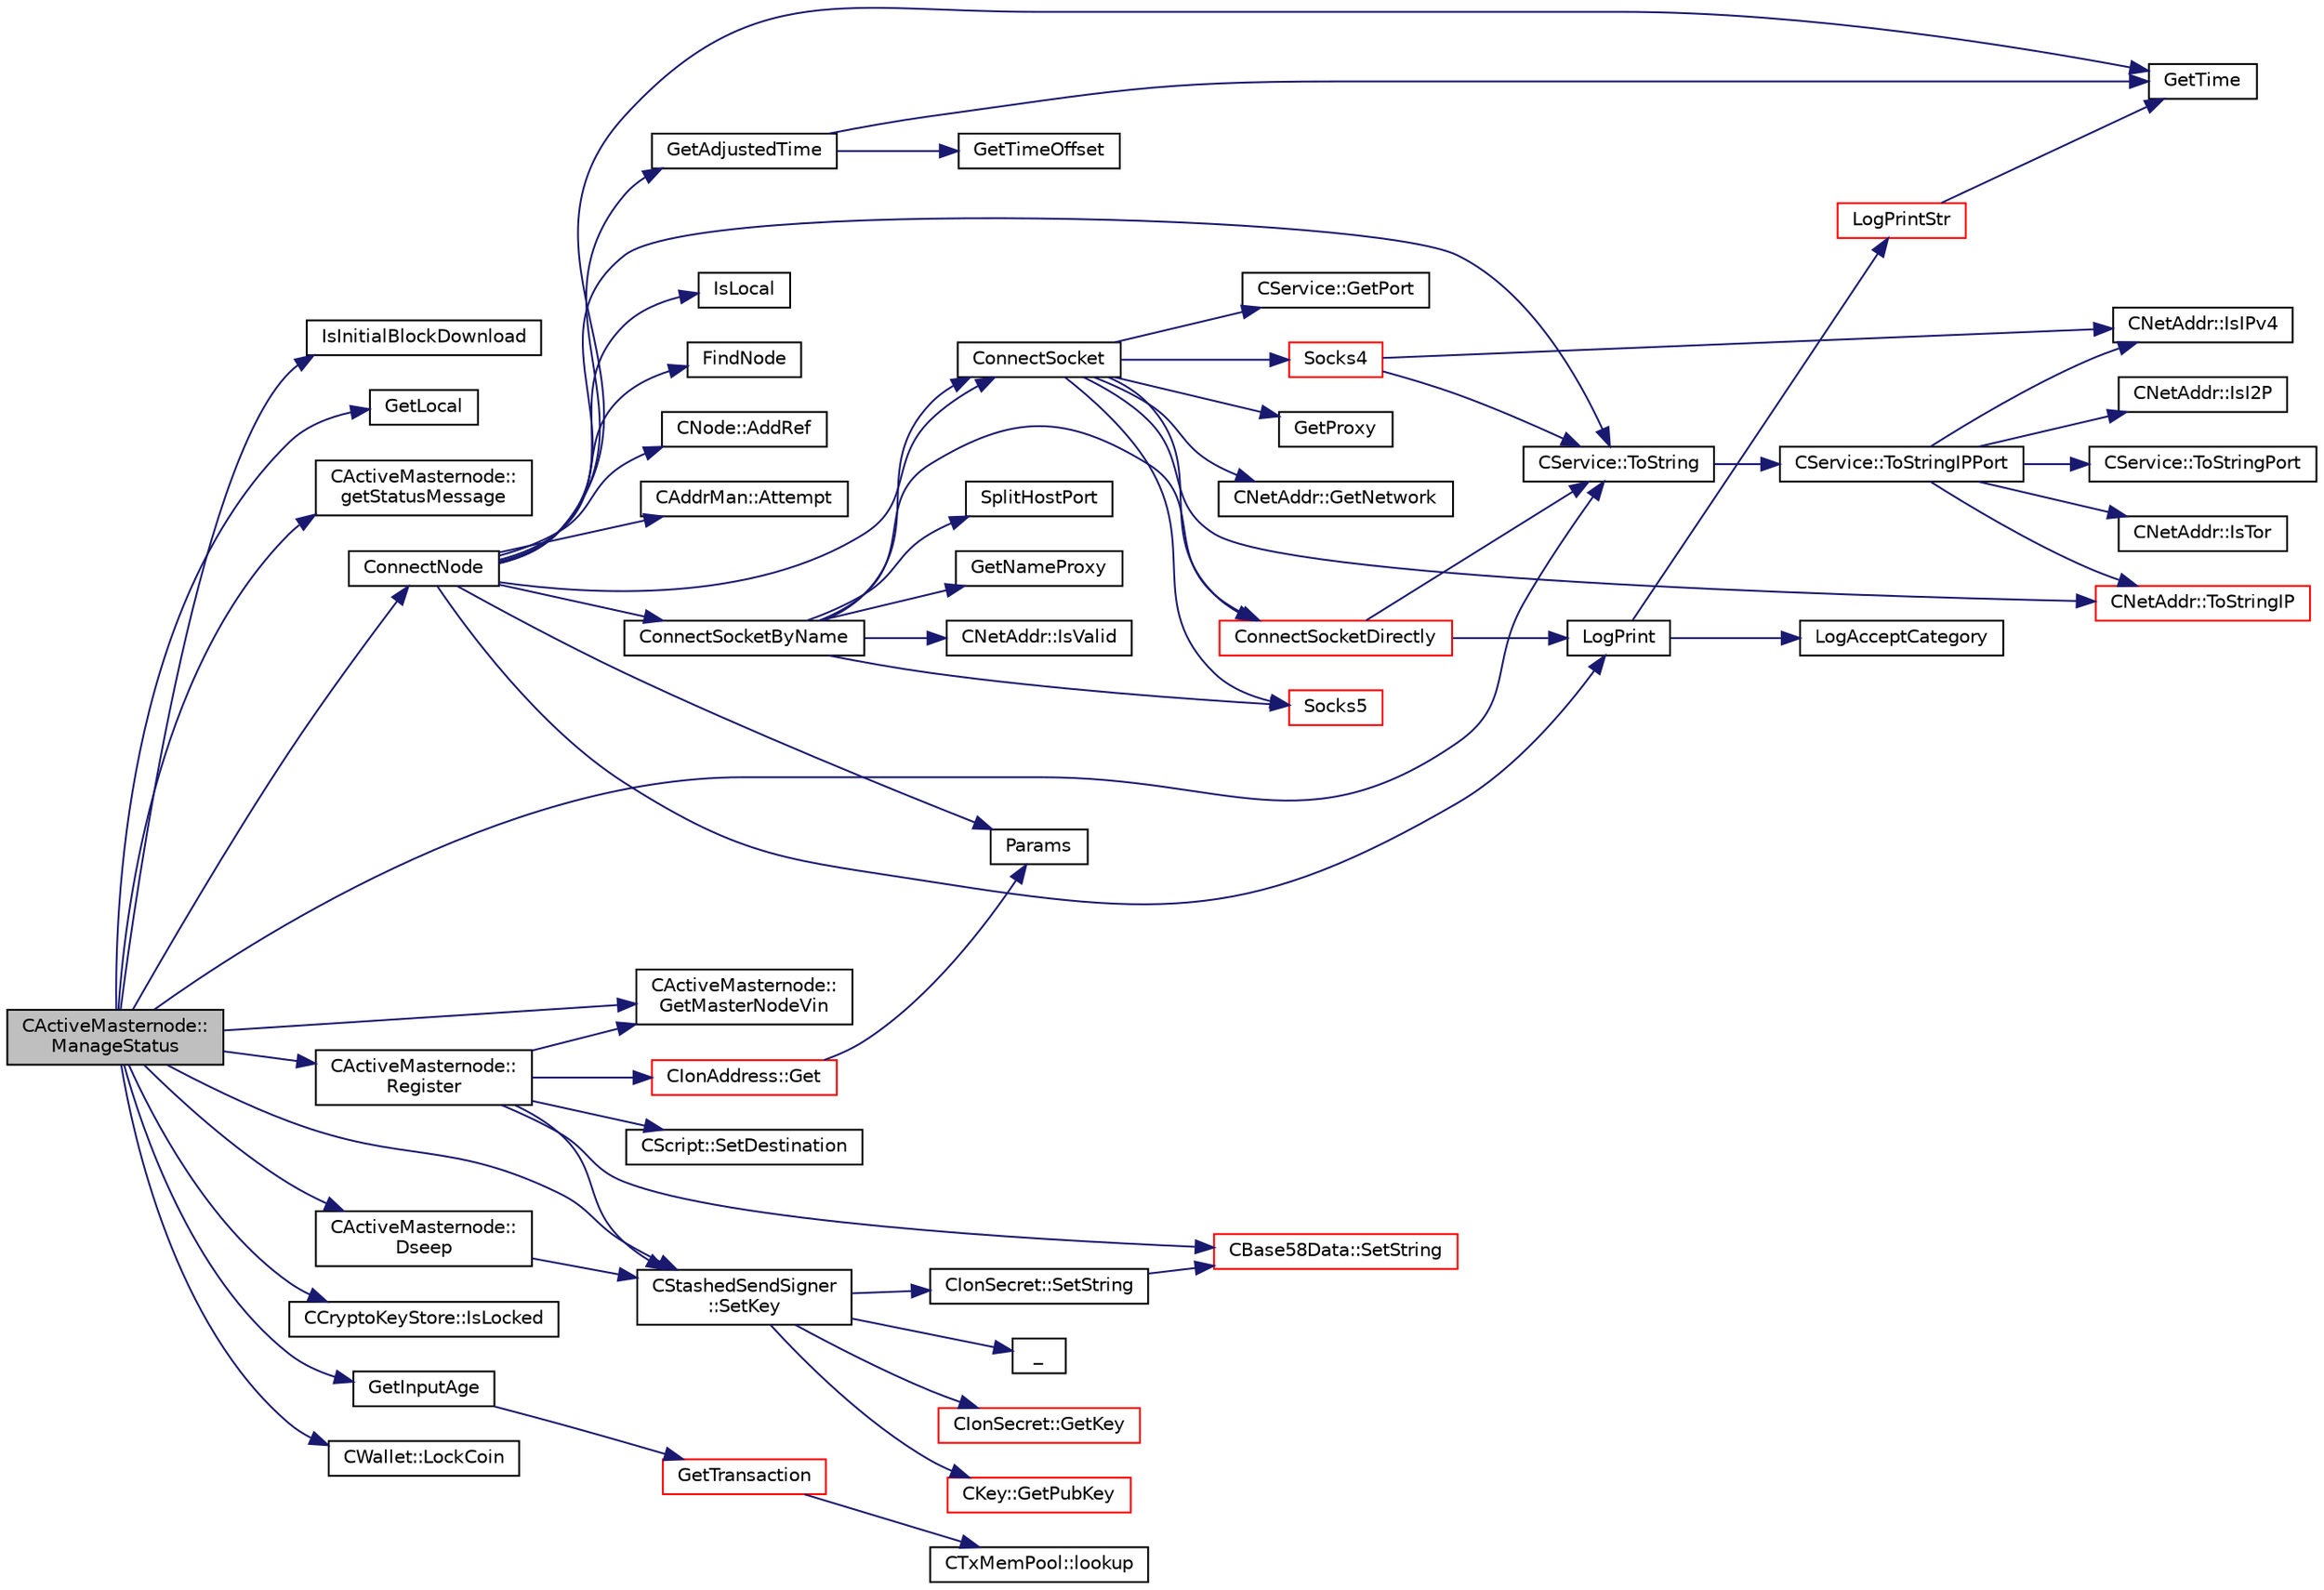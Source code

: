 digraph "CActiveMasternode::ManageStatus"
{
  edge [fontname="Helvetica",fontsize="10",labelfontname="Helvetica",labelfontsize="10"];
  node [fontname="Helvetica",fontsize="10",shape=record];
  rankdir="LR";
  Node581 [label="CActiveMasternode::\lManageStatus",height=0.2,width=0.4,color="black", fillcolor="grey75", style="filled", fontcolor="black"];
  Node581 -> Node582 [color="midnightblue",fontsize="10",style="solid",fontname="Helvetica"];
  Node582 [label="IsInitialBlockDownload",height=0.2,width=0.4,color="black", fillcolor="white", style="filled",URL="$df/d0a/main_8cpp.html#a5edcd96316574fd4a7f3ae0922a5cfd6",tooltip="Check whether we are doing an initial block download (synchronizing from disk or network) ..."];
  Node581 -> Node583 [color="midnightblue",fontsize="10",style="solid",fontname="Helvetica"];
  Node583 [label="GetLocal",height=0.2,width=0.4,color="black", fillcolor="white", style="filled",URL="$dd/d84/net_8cpp.html#a51605827c953a7843f9b165eada26857"];
  Node581 -> Node584 [color="midnightblue",fontsize="10",style="solid",fontname="Helvetica"];
  Node584 [label="CActiveMasternode::\lgetStatusMessage",height=0.2,width=0.4,color="black", fillcolor="white", style="filled",URL="$d9/d29/class_c_active_masternode.html#a7d3acded543474384539b18aa9c08099"];
  Node581 -> Node585 [color="midnightblue",fontsize="10",style="solid",fontname="Helvetica"];
  Node585 [label="CService::ToString",height=0.2,width=0.4,color="black", fillcolor="white", style="filled",URL="$d3/dcc/class_c_service.html#a225473158bc07c87a6a862160d73cfea"];
  Node585 -> Node586 [color="midnightblue",fontsize="10",style="solid",fontname="Helvetica"];
  Node586 [label="CService::ToStringIPPort",height=0.2,width=0.4,color="black", fillcolor="white", style="filled",URL="$d3/dcc/class_c_service.html#a224204c838b12eeb49ca7eabe6f75004"];
  Node586 -> Node587 [color="midnightblue",fontsize="10",style="solid",fontname="Helvetica"];
  Node587 [label="CNetAddr::IsIPv4",height=0.2,width=0.4,color="black", fillcolor="white", style="filled",URL="$d3/dc3/class_c_net_addr.html#a7021b79e9a33c342b68db09dbb6c2293"];
  Node586 -> Node588 [color="midnightblue",fontsize="10",style="solid",fontname="Helvetica"];
  Node588 [label="CNetAddr::IsTor",height=0.2,width=0.4,color="black", fillcolor="white", style="filled",URL="$d3/dc3/class_c_net_addr.html#a4db37b4997ff3b8c57959f2aa915a9a3"];
  Node586 -> Node589 [color="midnightblue",fontsize="10",style="solid",fontname="Helvetica"];
  Node589 [label="CNetAddr::IsI2P",height=0.2,width=0.4,color="black", fillcolor="white", style="filled",URL="$d3/dc3/class_c_net_addr.html#afc07b09ccfd8406c5aa30ce009727eab"];
  Node586 -> Node590 [color="midnightblue",fontsize="10",style="solid",fontname="Helvetica"];
  Node590 [label="CNetAddr::ToStringIP",height=0.2,width=0.4,color="red", fillcolor="white", style="filled",URL="$d3/dc3/class_c_net_addr.html#a0c8d9b5ed3824546ff4dccca3b28b073"];
  Node586 -> Node599 [color="midnightblue",fontsize="10",style="solid",fontname="Helvetica"];
  Node599 [label="CService::ToStringPort",height=0.2,width=0.4,color="black", fillcolor="white", style="filled",URL="$d3/dcc/class_c_service.html#a95d6f24b6a613fca24734ba4e38ef3dc"];
  Node581 -> Node600 [color="midnightblue",fontsize="10",style="solid",fontname="Helvetica"];
  Node600 [label="ConnectNode",height=0.2,width=0.4,color="black", fillcolor="white", style="filled",URL="$dd/d84/net_8cpp.html#abd8cb3f96f11637f9e7f67aac9b783e8"];
  Node600 -> Node601 [color="midnightblue",fontsize="10",style="solid",fontname="Helvetica"];
  Node601 [label="IsLocal",height=0.2,width=0.4,color="black", fillcolor="white", style="filled",URL="$dd/d84/net_8cpp.html#a16fa1bd4d34c4c29c90903fc3cdf7517",tooltip="check whether a given address is potentially local "];
  Node600 -> Node602 [color="midnightblue",fontsize="10",style="solid",fontname="Helvetica"];
  Node602 [label="FindNode",height=0.2,width=0.4,color="black", fillcolor="white", style="filled",URL="$dd/d84/net_8cpp.html#a66a7371d8e724cac0b4495169cdf2859"];
  Node600 -> Node603 [color="midnightblue",fontsize="10",style="solid",fontname="Helvetica"];
  Node603 [label="CNode::AddRef",height=0.2,width=0.4,color="black", fillcolor="white", style="filled",URL="$d1/d64/class_c_node.html#afb65ed679f7bda59aab89e0f5afae292"];
  Node600 -> Node604 [color="midnightblue",fontsize="10",style="solid",fontname="Helvetica"];
  Node604 [label="LogPrint",height=0.2,width=0.4,color="black", fillcolor="white", style="filled",URL="$d8/d3c/util_8h.html#aab1f837a2366f424bdc996fdf6352171"];
  Node604 -> Node605 [color="midnightblue",fontsize="10",style="solid",fontname="Helvetica"];
  Node605 [label="LogAcceptCategory",height=0.2,width=0.4,color="black", fillcolor="white", style="filled",URL="$d8/d3c/util_8h.html#a343d2a13efe00125f78d25dafb0a8d98"];
  Node604 -> Node606 [color="midnightblue",fontsize="10",style="solid",fontname="Helvetica"];
  Node606 [label="LogPrintStr",height=0.2,width=0.4,color="red", fillcolor="white", style="filled",URL="$d8/d3c/util_8h.html#afd4c3002b2797c0560adddb6af3ca1da"];
  Node606 -> Node614 [color="midnightblue",fontsize="10",style="solid",fontname="Helvetica"];
  Node614 [label="GetTime",height=0.2,width=0.4,color="black", fillcolor="white", style="filled",URL="$df/d2d/util_8cpp.html#a46fac5fba8ba905b5f9acb364f5d8c6f"];
  Node600 -> Node585 [color="midnightblue",fontsize="10",style="solid",fontname="Helvetica"];
  Node600 -> Node615 [color="midnightblue",fontsize="10",style="solid",fontname="Helvetica"];
  Node615 [label="GetAdjustedTime",height=0.2,width=0.4,color="black", fillcolor="white", style="filled",URL="$df/d2d/util_8cpp.html#a09f81b9c7650f898cf3cf305b87547e6"];
  Node615 -> Node614 [color="midnightblue",fontsize="10",style="solid",fontname="Helvetica"];
  Node615 -> Node616 [color="midnightblue",fontsize="10",style="solid",fontname="Helvetica"];
  Node616 [label="GetTimeOffset",height=0.2,width=0.4,color="black", fillcolor="white", style="filled",URL="$df/d2d/util_8cpp.html#a50ca5344c75631267633f15cfe5e983e"];
  Node600 -> Node617 [color="midnightblue",fontsize="10",style="solid",fontname="Helvetica"];
  Node617 [label="ConnectSocketByName",height=0.2,width=0.4,color="black", fillcolor="white", style="filled",URL="$d0/d0e/netbase_8cpp.html#a8d8d8eefd45d180c361e37dc293b6def"];
  Node617 -> Node618 [color="midnightblue",fontsize="10",style="solid",fontname="Helvetica"];
  Node618 [label="SplitHostPort",height=0.2,width=0.4,color="black", fillcolor="white", style="filled",URL="$d0/d0e/netbase_8cpp.html#a1b1ce2ba1ffe40785e65ec3ad5a20e79"];
  Node617 -> Node619 [color="midnightblue",fontsize="10",style="solid",fontname="Helvetica"];
  Node619 [label="GetNameProxy",height=0.2,width=0.4,color="black", fillcolor="white", style="filled",URL="$d0/d0e/netbase_8cpp.html#abef56adb6a44bccf9107ce37d8721e75"];
  Node617 -> Node620 [color="midnightblue",fontsize="10",style="solid",fontname="Helvetica"];
  Node620 [label="CNetAddr::IsValid",height=0.2,width=0.4,color="black", fillcolor="white", style="filled",URL="$d3/dc3/class_c_net_addr.html#a6fe20b8da9701ca5dc2af078e2e8ac25"];
  Node617 -> Node621 [color="midnightblue",fontsize="10",style="solid",fontname="Helvetica"];
  Node621 [label="ConnectSocket",height=0.2,width=0.4,color="black", fillcolor="white", style="filled",URL="$d0/d0e/netbase_8cpp.html#a805b21dc07ab1574acaa657b4c0fd9e9"];
  Node621 -> Node622 [color="midnightblue",fontsize="10",style="solid",fontname="Helvetica"];
  Node622 [label="GetProxy",height=0.2,width=0.4,color="black", fillcolor="white", style="filled",URL="$d0/d0e/netbase_8cpp.html#a4e67b39fc1769663260d791d2f4d049d"];
  Node621 -> Node623 [color="midnightblue",fontsize="10",style="solid",fontname="Helvetica"];
  Node623 [label="CNetAddr::GetNetwork",height=0.2,width=0.4,color="black", fillcolor="white", style="filled",URL="$d3/dc3/class_c_net_addr.html#ad0162f2629f552a65acf934e1629c1db"];
  Node621 -> Node624 [color="midnightblue",fontsize="10",style="solid",fontname="Helvetica"];
  Node624 [label="ConnectSocketDirectly",height=0.2,width=0.4,color="red", fillcolor="white", style="filled",URL="$d0/d0e/netbase_8cpp.html#a0090d3f81785eebf6a0466b5b9c8cbd3"];
  Node624 -> Node585 [color="midnightblue",fontsize="10",style="solid",fontname="Helvetica"];
  Node624 -> Node604 [color="midnightblue",fontsize="10",style="solid",fontname="Helvetica"];
  Node621 -> Node625 [color="midnightblue",fontsize="10",style="solid",fontname="Helvetica"];
  Node625 [label="Socks4",height=0.2,width=0.4,color="red", fillcolor="white", style="filled",URL="$d0/d0e/netbase_8cpp.html#aca06981001803c84ffd114dbc80d0c1c"];
  Node625 -> Node585 [color="midnightblue",fontsize="10",style="solid",fontname="Helvetica"];
  Node625 -> Node587 [color="midnightblue",fontsize="10",style="solid",fontname="Helvetica"];
  Node621 -> Node627 [color="midnightblue",fontsize="10",style="solid",fontname="Helvetica"];
  Node627 [label="Socks5",height=0.2,width=0.4,color="red", fillcolor="white", style="filled",URL="$d0/d0e/netbase_8cpp.html#aae75ac28f01697fcccc4f08d3ccd35c9"];
  Node621 -> Node590 [color="midnightblue",fontsize="10",style="solid",fontname="Helvetica"];
  Node621 -> Node628 [color="midnightblue",fontsize="10",style="solid",fontname="Helvetica"];
  Node628 [label="CService::GetPort",height=0.2,width=0.4,color="black", fillcolor="white", style="filled",URL="$d3/dcc/class_c_service.html#a71caa0d6aa6ab12758bde8b6a6bcfd2a"];
  Node617 -> Node624 [color="midnightblue",fontsize="10",style="solid",fontname="Helvetica"];
  Node617 -> Node627 [color="midnightblue",fontsize="10",style="solid",fontname="Helvetica"];
  Node600 -> Node609 [color="midnightblue",fontsize="10",style="solid",fontname="Helvetica"];
  Node609 [label="Params",height=0.2,width=0.4,color="black", fillcolor="white", style="filled",URL="$df/dbf/chainparams_8cpp.html#ace5c5b706d71a324a417dd2db394fd4a",tooltip="Return the currently selected parameters. "];
  Node600 -> Node621 [color="midnightblue",fontsize="10",style="solid",fontname="Helvetica"];
  Node600 -> Node629 [color="midnightblue",fontsize="10",style="solid",fontname="Helvetica"];
  Node629 [label="CAddrMan::Attempt",height=0.2,width=0.4,color="black", fillcolor="white", style="filled",URL="$d1/dc7/class_c_addr_man.html#afcddc2573121065177dc981cea710789"];
  Node600 -> Node614 [color="midnightblue",fontsize="10",style="solid",fontname="Helvetica"];
  Node581 -> Node630 [color="midnightblue",fontsize="10",style="solid",fontname="Helvetica"];
  Node630 [label="CCryptoKeyStore::IsLocked",height=0.2,width=0.4,color="black", fillcolor="white", style="filled",URL="$db/dad/class_c_crypto_key_store.html#a52919fa284a3aa10f1b4bd6018b6dbee"];
  Node581 -> Node631 [color="midnightblue",fontsize="10",style="solid",fontname="Helvetica"];
  Node631 [label="CActiveMasternode::\lGetMasterNodeVin",height=0.2,width=0.4,color="black", fillcolor="white", style="filled",URL="$d9/d29/class_c_active_masternode.html#af9f32ec3d13b161d6a89839dab17b154"];
  Node581 -> Node632 [color="midnightblue",fontsize="10",style="solid",fontname="Helvetica"];
  Node632 [label="GetInputAge",height=0.2,width=0.4,color="black", fillcolor="white", style="filled",URL="$df/d0a/main_8cpp.html#ae137d76bbcaf8d65fab905889b504e26"];
  Node632 -> Node633 [color="midnightblue",fontsize="10",style="solid",fontname="Helvetica"];
  Node633 [label="GetTransaction",height=0.2,width=0.4,color="red", fillcolor="white", style="filled",URL="$df/d0a/main_8cpp.html#a7d2a4633e4e0e8e4cb9c881d45a496b5"];
  Node633 -> Node634 [color="midnightblue",fontsize="10",style="solid",fontname="Helvetica"];
  Node634 [label="CTxMemPool::lookup",height=0.2,width=0.4,color="black", fillcolor="white", style="filled",URL="$db/d98/class_c_tx_mem_pool.html#ad6d9966cdeb4b6586f7186e709b4e77e"];
  Node581 -> Node650 [color="midnightblue",fontsize="10",style="solid",fontname="Helvetica"];
  Node650 [label="CWallet::LockCoin",height=0.2,width=0.4,color="black", fillcolor="white", style="filled",URL="$d2/de5/class_c_wallet.html#a2be3aa26d84c79bdcabb41c6b3fe0e0f"];
  Node581 -> Node651 [color="midnightblue",fontsize="10",style="solid",fontname="Helvetica"];
  Node651 [label="CStashedSendSigner\l::SetKey",height=0.2,width=0.4,color="black", fillcolor="white", style="filled",URL="$da/d0a/class_c_stashed_send_signer.html#a706eb86a74431f151080cb9e466fe6ce",tooltip="Set the private/public key values, returns true if successful. "];
  Node651 -> Node652 [color="midnightblue",fontsize="10",style="solid",fontname="Helvetica"];
  Node652 [label="CIonSecret::SetString",height=0.2,width=0.4,color="black", fillcolor="white", style="filled",URL="$d3/d88/class_c_ion_secret.html#a0b279b6a41b2992fae7d3f70f7977f1c"];
  Node652 -> Node653 [color="midnightblue",fontsize="10",style="solid",fontname="Helvetica"];
  Node653 [label="CBase58Data::SetString",height=0.2,width=0.4,color="red", fillcolor="white", style="filled",URL="$d2/d08/class_c_base58_data.html#a250fa3bc97d03c7d87de5485c8b49b57"];
  Node651 -> Node658 [color="midnightblue",fontsize="10",style="solid",fontname="Helvetica"];
  Node658 [label="_",height=0.2,width=0.4,color="black", fillcolor="white", style="filled",URL="$d9/d6d/ui__interface_8h.html#aad133bb6103b53cebf03fd01e2f11ba1",tooltip="Translation function: Call Translate signal on UI interface, which returns a boost::optional result..."];
  Node651 -> Node659 [color="midnightblue",fontsize="10",style="solid",fontname="Helvetica"];
  Node659 [label="CIonSecret::GetKey",height=0.2,width=0.4,color="red", fillcolor="white", style="filled",URL="$d3/d88/class_c_ion_secret.html#a5220650629f8d852bd6cffeec00df235"];
  Node651 -> Node666 [color="midnightblue",fontsize="10",style="solid",fontname="Helvetica"];
  Node666 [label="CKey::GetPubKey",height=0.2,width=0.4,color="red", fillcolor="white", style="filled",URL="$d2/d63/class_c_key.html#aa1085c59603a62db6ec776300f250337"];
  Node581 -> Node687 [color="midnightblue",fontsize="10",style="solid",fontname="Helvetica"];
  Node687 [label="CActiveMasternode::\lRegister",height=0.2,width=0.4,color="black", fillcolor="white", style="filled",URL="$d9/d29/class_c_active_masternode.html#aacd8f048772ab4f9908c11d29727063d",tooltip="Register remote Masternode. "];
  Node687 -> Node651 [color="midnightblue",fontsize="10",style="solid",fontname="Helvetica"];
  Node687 -> Node631 [color="midnightblue",fontsize="10",style="solid",fontname="Helvetica"];
  Node687 -> Node653 [color="midnightblue",fontsize="10",style="solid",fontname="Helvetica"];
  Node687 -> Node688 [color="midnightblue",fontsize="10",style="solid",fontname="Helvetica"];
  Node688 [label="CScript::SetDestination",height=0.2,width=0.4,color="black", fillcolor="white", style="filled",URL="$d9/d4b/class_c_script.html#ad1b5a9077241aa06116040c4f1b7c31e"];
  Node687 -> Node689 [color="midnightblue",fontsize="10",style="solid",fontname="Helvetica"];
  Node689 [label="CIonAddress::Get",height=0.2,width=0.4,color="red", fillcolor="white", style="filled",URL="$d1/de4/class_c_ion_address.html#aa70f9899f0a3cf37e4a87483db5cf99d"];
  Node689 -> Node609 [color="midnightblue",fontsize="10",style="solid",fontname="Helvetica"];
  Node581 -> Node690 [color="midnightblue",fontsize="10",style="solid",fontname="Helvetica"];
  Node690 [label="CActiveMasternode::\lDseep",height=0.2,width=0.4,color="black", fillcolor="white", style="filled",URL="$d9/d29/class_c_active_masternode.html#af217e0c05aee3315421a8760db6a7a6c"];
  Node690 -> Node651 [color="midnightblue",fontsize="10",style="solid",fontname="Helvetica"];
}
